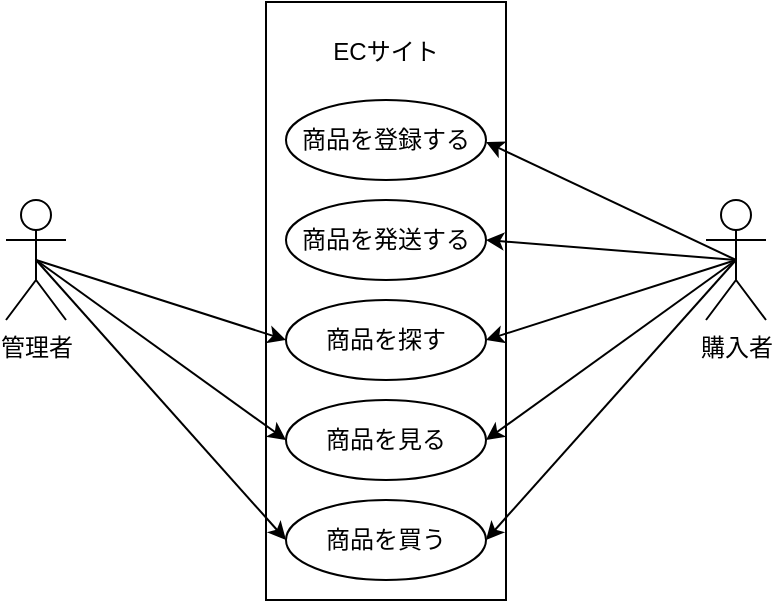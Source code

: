 <mxfile><diagram id="Ws2q7ynpMSpKOHplcWF_" name="ページ1"><mxGraphModel dx="825" dy="374" grid="1" gridSize="10" guides="1" tooltips="1" connect="1" arrows="1" fold="1" page="1" pageScale="1" pageWidth="827" pageHeight="1169" background="none" math="0" shadow="0"><root><mxCell id="0"/><mxCell id="1" parent="0"/><mxCell id="9" value="" style="rounded=0;whiteSpace=wrap;html=1;" parent="1" vertex="1"><mxGeometry x="270" y="80" width="120" height="299" as="geometry"/></mxCell><mxCell id="26" style="edgeStyle=none;html=1;exitX=0.5;exitY=0.5;exitDx=0;exitDy=0;exitPerimeter=0;entryX=0;entryY=0.5;entryDx=0;entryDy=0;" parent="1" source="2" target="12" edge="1"><mxGeometry relative="1" as="geometry"/></mxCell><mxCell id="27" style="edgeStyle=none;html=1;exitX=0.5;exitY=0.5;exitDx=0;exitDy=0;exitPerimeter=0;entryX=0;entryY=0.5;entryDx=0;entryDy=0;" parent="1" source="2" target="13" edge="1"><mxGeometry relative="1" as="geometry"/></mxCell><mxCell id="28" style="edgeStyle=none;html=1;exitX=0.5;exitY=0.5;exitDx=0;exitDy=0;exitPerimeter=0;entryX=0;entryY=0.5;entryDx=0;entryDy=0;" parent="1" source="2" target="14" edge="1"><mxGeometry relative="1" as="geometry"/></mxCell><mxCell id="2" value="管理者" style="shape=umlActor;verticalLabelPosition=bottom;verticalAlign=top;html=1;outlineConnect=0;" parent="1" vertex="1"><mxGeometry x="140" y="179" width="30" height="60" as="geometry"/></mxCell><mxCell id="21" style="edgeStyle=none;html=1;exitX=0.5;exitY=0.5;exitDx=0;exitDy=0;exitPerimeter=0;" parent="1" source="4" edge="1"><mxGeometry relative="1" as="geometry"><mxPoint x="380" y="150" as="targetPoint"/></mxGeometry></mxCell><mxCell id="22" style="edgeStyle=none;html=1;exitX=0.5;exitY=0.5;exitDx=0;exitDy=0;exitPerimeter=0;entryX=1;entryY=0.5;entryDx=0;entryDy=0;" parent="1" source="4" target="11" edge="1"><mxGeometry relative="1" as="geometry"/></mxCell><mxCell id="23" style="edgeStyle=none;html=1;exitX=0.5;exitY=0.5;exitDx=0;exitDy=0;exitPerimeter=0;entryX=1;entryY=0.5;entryDx=0;entryDy=0;" parent="1" source="4" target="12" edge="1"><mxGeometry relative="1" as="geometry"/></mxCell><mxCell id="24" style="edgeStyle=none;html=1;exitX=0.5;exitY=0.5;exitDx=0;exitDy=0;exitPerimeter=0;entryX=1;entryY=0.5;entryDx=0;entryDy=0;" parent="1" source="4" target="13" edge="1"><mxGeometry relative="1" as="geometry"/></mxCell><mxCell id="25" style="edgeStyle=none;html=1;exitX=0.5;exitY=0.5;exitDx=0;exitDy=0;exitPerimeter=0;entryX=1;entryY=0.5;entryDx=0;entryDy=0;" parent="1" source="4" target="14" edge="1"><mxGeometry relative="1" as="geometry"/></mxCell><mxCell id="4" value="購入者" style="shape=umlActor;verticalLabelPosition=bottom;verticalAlign=top;html=1;outlineConnect=0;" parent="1" vertex="1"><mxGeometry x="490" y="179" width="30" height="60" as="geometry"/></mxCell><mxCell id="10" value="商品を登録する" style="ellipse;whiteSpace=wrap;html=1;" parent="1" vertex="1"><mxGeometry x="280" y="129" width="100" height="40" as="geometry"/></mxCell><mxCell id="11" value="商品を発送する" style="ellipse;whiteSpace=wrap;html=1;" parent="1" vertex="1"><mxGeometry x="280" y="179" width="100" height="40" as="geometry"/></mxCell><mxCell id="12" value="商品を探す" style="ellipse;whiteSpace=wrap;html=1;" parent="1" vertex="1"><mxGeometry x="280" y="229" width="100" height="40" as="geometry"/></mxCell><mxCell id="13" value="商品を見る" style="ellipse;whiteSpace=wrap;html=1;" parent="1" vertex="1"><mxGeometry x="280" y="279" width="100" height="40" as="geometry"/></mxCell><mxCell id="14" value="商品を買う" style="ellipse;whiteSpace=wrap;html=1;" parent="1" vertex="1"><mxGeometry x="280" y="329" width="100" height="40" as="geometry"/></mxCell><mxCell id="17" value="ECサイト" style="text;html=1;strokeColor=none;fillColor=none;align=center;verticalAlign=middle;whiteSpace=wrap;rounded=0;" parent="1" vertex="1"><mxGeometry x="285" y="90" width="90" height="30" as="geometry"/></mxCell></root></mxGraphModel></diagram></mxfile>